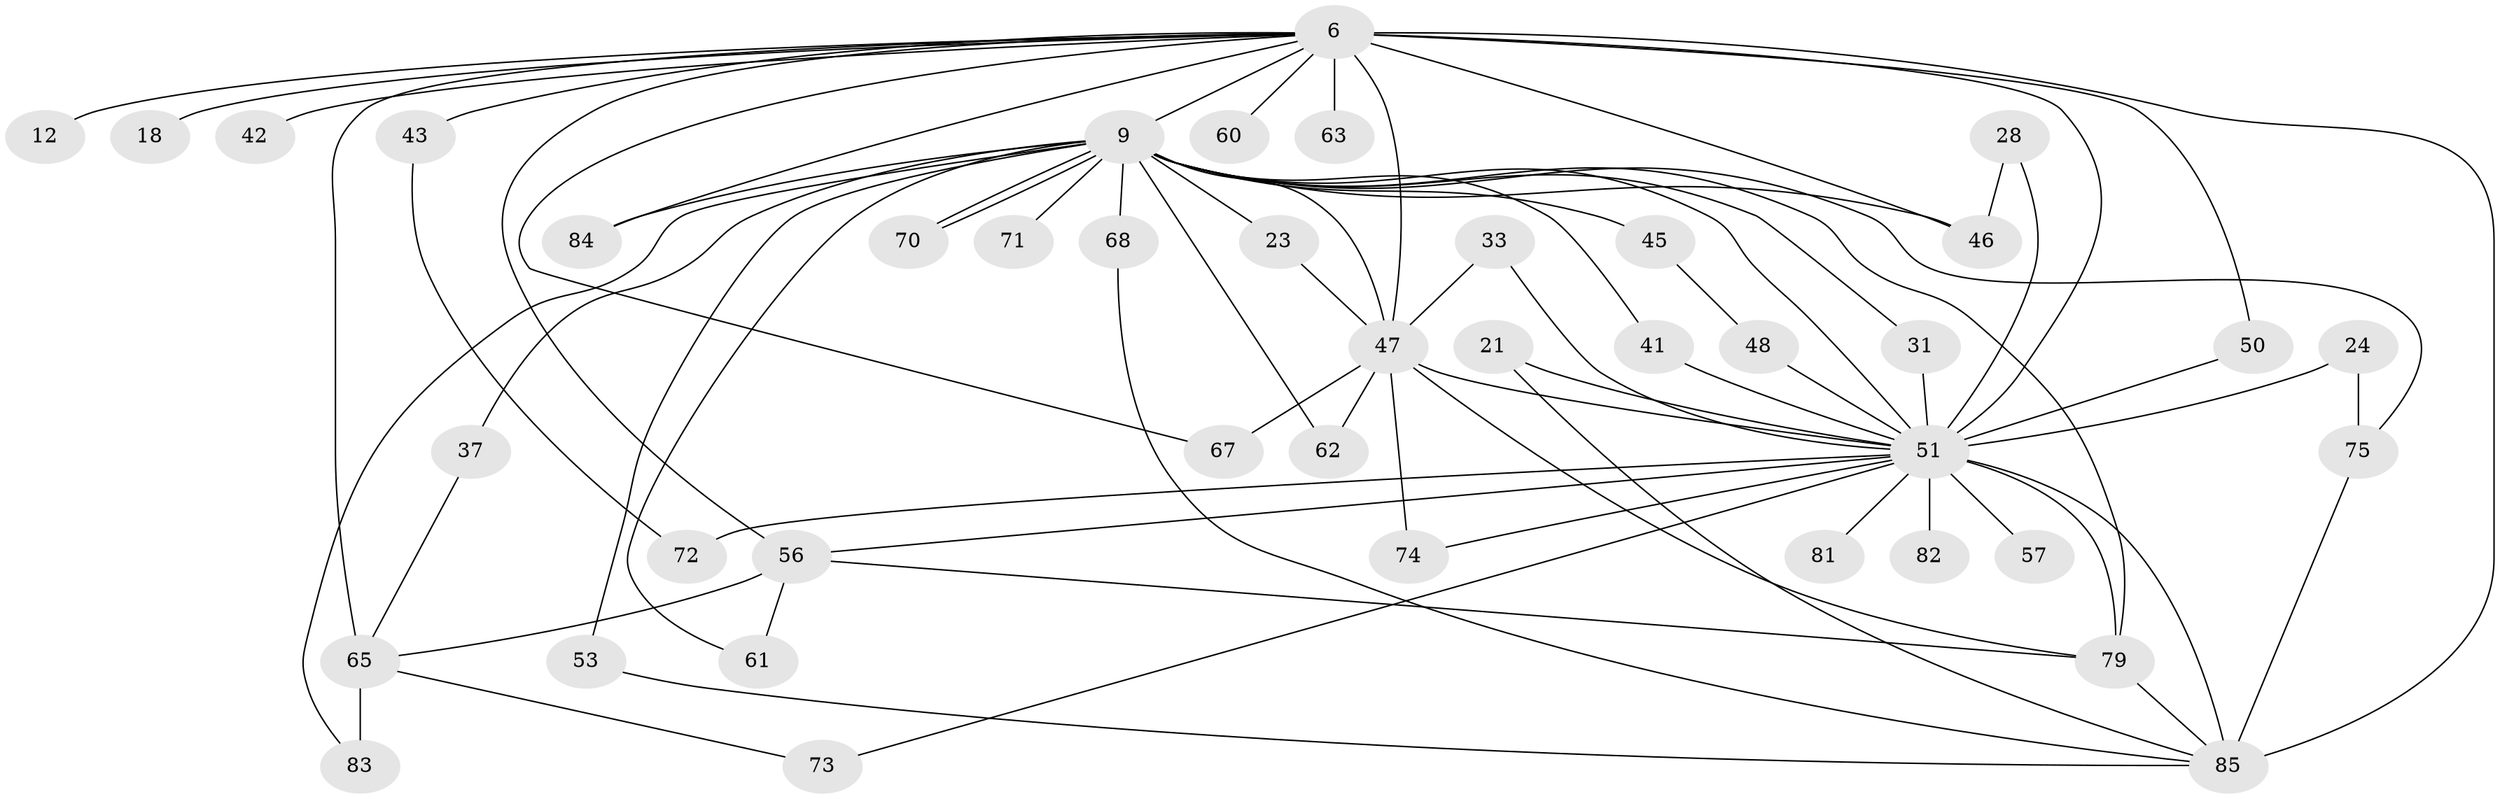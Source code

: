 // original degree distribution, {17: 0.011764705882352941, 18: 0.03529411764705882, 14: 0.011764705882352941, 19: 0.023529411764705882, 23: 0.023529411764705882, 13: 0.011764705882352941, 7: 0.023529411764705882, 2: 0.5176470588235295, 5: 0.03529411764705882, 6: 0.011764705882352941, 4: 0.11764705882352941, 3: 0.17647058823529413}
// Generated by graph-tools (version 1.1) at 2025/43/03/09/25 04:43:26]
// undirected, 42 vertices, 74 edges
graph export_dot {
graph [start="1"]
  node [color=gray90,style=filled];
  6 [super="+2+4"];
  9 [super="+5"];
  12;
  18;
  21;
  23;
  24;
  28;
  31;
  33;
  37;
  41;
  42;
  43;
  45;
  46 [super="+26"];
  47 [super="+16+44+10"];
  48;
  50 [super="+36"];
  51 [super="+8+40"];
  53;
  56 [super="+54"];
  57;
  60;
  61;
  62;
  63;
  65 [super="+30+38"];
  67;
  68 [super="+55"];
  70;
  71;
  72;
  73;
  74 [super="+64"];
  75 [super="+35"];
  79 [super="+19+25+59"];
  81;
  82;
  83 [super="+66"];
  84 [super="+69+39+78"];
  85 [super="+58+29+77+80+17"];
  6 -- 9 [weight=8];
  6 -- 12 [weight=2];
  6 -- 63 [weight=2];
  6 -- 67;
  6 -- 65 [weight=4];
  6 -- 42 [weight=2];
  6 -- 51 [weight=13];
  6 -- 47 [weight=9];
  6 -- 85 [weight=5];
  6 -- 84 [weight=4];
  6 -- 43 [weight=2];
  6 -- 46;
  6 -- 18 [weight=2];
  6 -- 50;
  6 -- 60;
  6 -- 56 [weight=2];
  9 -- 23;
  9 -- 37;
  9 -- 41;
  9 -- 45 [weight=2];
  9 -- 53;
  9 -- 62;
  9 -- 70;
  9 -- 70;
  9 -- 71 [weight=2];
  9 -- 68 [weight=2];
  9 -- 31;
  9 -- 46 [weight=2];
  9 -- 61;
  9 -- 75;
  9 -- 84 [weight=2];
  9 -- 83;
  9 -- 47 [weight=5];
  9 -- 51 [weight=4];
  9 -- 79;
  21 -- 85;
  21 -- 51 [weight=2];
  23 -- 47;
  24 -- 75;
  24 -- 51 [weight=2];
  28 -- 46;
  28 -- 51;
  31 -- 51;
  33 -- 47;
  33 -- 51;
  37 -- 65;
  41 -- 51;
  43 -- 72;
  45 -- 48;
  47 -- 67;
  47 -- 74 [weight=2];
  47 -- 79;
  47 -- 62;
  47 -- 51 [weight=6];
  48 -- 51;
  50 -- 51 [weight=2];
  51 -- 74 [weight=2];
  51 -- 73;
  51 -- 81 [weight=2];
  51 -- 82;
  51 -- 85 [weight=2];
  51 -- 57;
  51 -- 72;
  51 -- 79 [weight=2];
  51 -- 56;
  53 -- 85;
  56 -- 65;
  56 -- 61;
  56 -- 79;
  65 -- 83 [weight=2];
  65 -- 73;
  68 -- 85;
  75 -- 85;
  79 -- 85 [weight=2];
}
